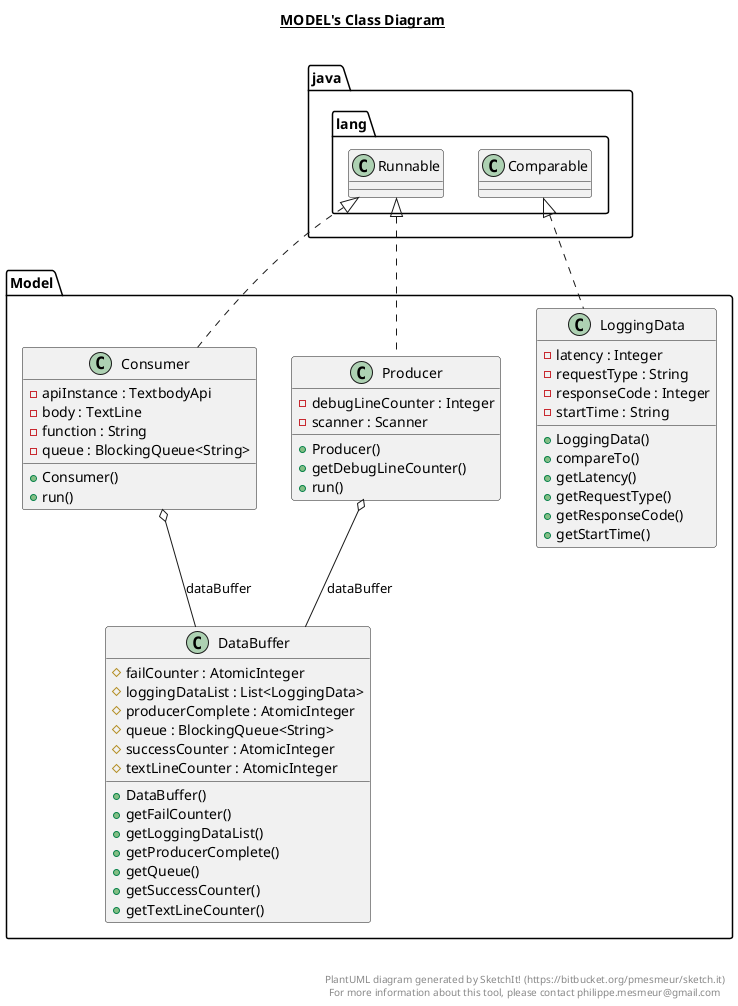 @startuml

title __MODEL's Class Diagram__\n

    namespace Model {
      class Model.Consumer {
          - apiInstance : TextbodyApi
          - body : TextLine
          - function : String
          - queue : BlockingQueue<String>
          + Consumer()
          + run()
      }
    }

    namespace Model {
      class Model.DataBuffer {
          # failCounter : AtomicInteger
          # loggingDataList : List<LoggingData>
          # producerComplete : AtomicInteger
          # queue : BlockingQueue<String>
          # successCounter : AtomicInteger
          # textLineCounter : AtomicInteger
          + DataBuffer()
          + getFailCounter()
          + getLoggingDataList()
          + getProducerComplete()
          + getQueue()
          + getSuccessCounter()
          + getTextLineCounter()
      }
    }

    namespace Model {
      class Model.LoggingData {
          - latency : Integer
          - requestType : String
          - responseCode : Integer
          - startTime : String
          + LoggingData()
          + compareTo()
          + getLatency()
          + getRequestType()
          + getResponseCode()
          + getStartTime()
      }
    }

    namespace Model {
      class Model.Producer {
          - debugLineCounter : Integer
          - scanner : Scanner
          + Producer()
          + getDebugLineCounter()
          + run()
      }
    }

  

  Model.Consumer .up.|> java.lang.Runnable
  Model.Consumer o-- Model.DataBuffer : dataBuffer
  Model.LoggingData .up.|> java.lang.Comparable
  Model.Producer .up.|> java.lang.Runnable
  Model.Producer o-- Model.DataBuffer : dataBuffer


right footer


PlantUML diagram generated by SketchIt! (https://bitbucket.org/pmesmeur/sketch.it)
For more information about this tool, please contact philippe.mesmeur@gmail.com
endfooter

@enduml
